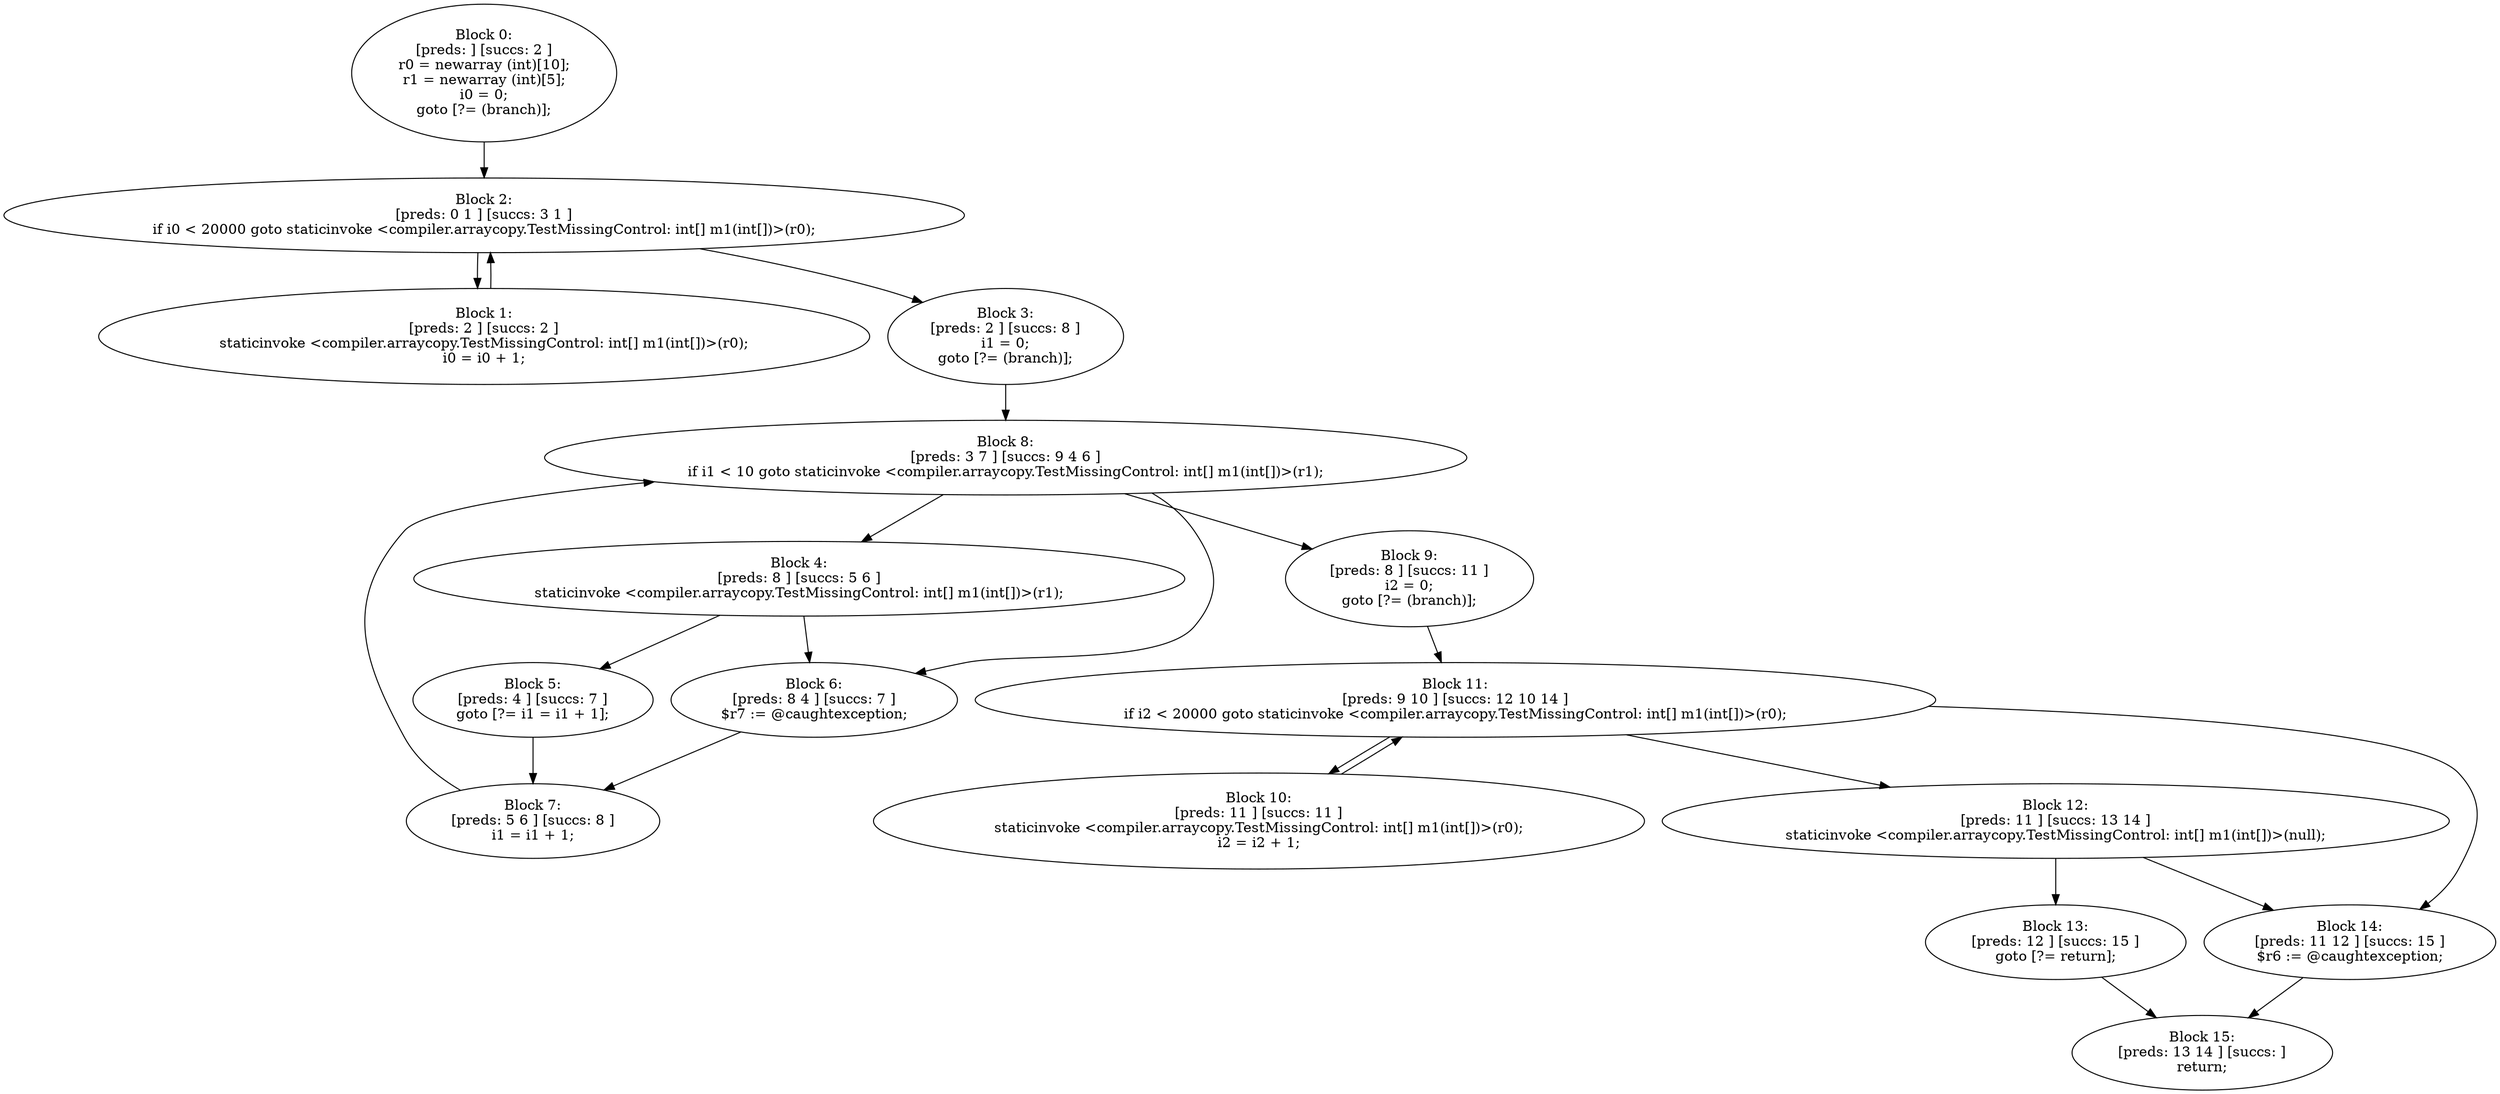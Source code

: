 digraph "unitGraph" {
    "Block 0:
[preds: ] [succs: 2 ]
r0 = newarray (int)[10];
r1 = newarray (int)[5];
i0 = 0;
goto [?= (branch)];
"
    "Block 1:
[preds: 2 ] [succs: 2 ]
staticinvoke <compiler.arraycopy.TestMissingControl: int[] m1(int[])>(r0);
i0 = i0 + 1;
"
    "Block 2:
[preds: 0 1 ] [succs: 3 1 ]
if i0 < 20000 goto staticinvoke <compiler.arraycopy.TestMissingControl: int[] m1(int[])>(r0);
"
    "Block 3:
[preds: 2 ] [succs: 8 ]
i1 = 0;
goto [?= (branch)];
"
    "Block 4:
[preds: 8 ] [succs: 5 6 ]
staticinvoke <compiler.arraycopy.TestMissingControl: int[] m1(int[])>(r1);
"
    "Block 5:
[preds: 4 ] [succs: 7 ]
goto [?= i1 = i1 + 1];
"
    "Block 6:
[preds: 8 4 ] [succs: 7 ]
$r7 := @caughtexception;
"
    "Block 7:
[preds: 5 6 ] [succs: 8 ]
i1 = i1 + 1;
"
    "Block 8:
[preds: 3 7 ] [succs: 9 4 6 ]
if i1 < 10 goto staticinvoke <compiler.arraycopy.TestMissingControl: int[] m1(int[])>(r1);
"
    "Block 9:
[preds: 8 ] [succs: 11 ]
i2 = 0;
goto [?= (branch)];
"
    "Block 10:
[preds: 11 ] [succs: 11 ]
staticinvoke <compiler.arraycopy.TestMissingControl: int[] m1(int[])>(r0);
i2 = i2 + 1;
"
    "Block 11:
[preds: 9 10 ] [succs: 12 10 14 ]
if i2 < 20000 goto staticinvoke <compiler.arraycopy.TestMissingControl: int[] m1(int[])>(r0);
"
    "Block 12:
[preds: 11 ] [succs: 13 14 ]
staticinvoke <compiler.arraycopy.TestMissingControl: int[] m1(int[])>(null);
"
    "Block 13:
[preds: 12 ] [succs: 15 ]
goto [?= return];
"
    "Block 14:
[preds: 11 12 ] [succs: 15 ]
$r6 := @caughtexception;
"
    "Block 15:
[preds: 13 14 ] [succs: ]
return;
"
    "Block 0:
[preds: ] [succs: 2 ]
r0 = newarray (int)[10];
r1 = newarray (int)[5];
i0 = 0;
goto [?= (branch)];
"->"Block 2:
[preds: 0 1 ] [succs: 3 1 ]
if i0 < 20000 goto staticinvoke <compiler.arraycopy.TestMissingControl: int[] m1(int[])>(r0);
";
    "Block 1:
[preds: 2 ] [succs: 2 ]
staticinvoke <compiler.arraycopy.TestMissingControl: int[] m1(int[])>(r0);
i0 = i0 + 1;
"->"Block 2:
[preds: 0 1 ] [succs: 3 1 ]
if i0 < 20000 goto staticinvoke <compiler.arraycopy.TestMissingControl: int[] m1(int[])>(r0);
";
    "Block 2:
[preds: 0 1 ] [succs: 3 1 ]
if i0 < 20000 goto staticinvoke <compiler.arraycopy.TestMissingControl: int[] m1(int[])>(r0);
"->"Block 3:
[preds: 2 ] [succs: 8 ]
i1 = 0;
goto [?= (branch)];
";
    "Block 2:
[preds: 0 1 ] [succs: 3 1 ]
if i0 < 20000 goto staticinvoke <compiler.arraycopy.TestMissingControl: int[] m1(int[])>(r0);
"->"Block 1:
[preds: 2 ] [succs: 2 ]
staticinvoke <compiler.arraycopy.TestMissingControl: int[] m1(int[])>(r0);
i0 = i0 + 1;
";
    "Block 3:
[preds: 2 ] [succs: 8 ]
i1 = 0;
goto [?= (branch)];
"->"Block 8:
[preds: 3 7 ] [succs: 9 4 6 ]
if i1 < 10 goto staticinvoke <compiler.arraycopy.TestMissingControl: int[] m1(int[])>(r1);
";
    "Block 4:
[preds: 8 ] [succs: 5 6 ]
staticinvoke <compiler.arraycopy.TestMissingControl: int[] m1(int[])>(r1);
"->"Block 5:
[preds: 4 ] [succs: 7 ]
goto [?= i1 = i1 + 1];
";
    "Block 4:
[preds: 8 ] [succs: 5 6 ]
staticinvoke <compiler.arraycopy.TestMissingControl: int[] m1(int[])>(r1);
"->"Block 6:
[preds: 8 4 ] [succs: 7 ]
$r7 := @caughtexception;
";
    "Block 5:
[preds: 4 ] [succs: 7 ]
goto [?= i1 = i1 + 1];
"->"Block 7:
[preds: 5 6 ] [succs: 8 ]
i1 = i1 + 1;
";
    "Block 6:
[preds: 8 4 ] [succs: 7 ]
$r7 := @caughtexception;
"->"Block 7:
[preds: 5 6 ] [succs: 8 ]
i1 = i1 + 1;
";
    "Block 7:
[preds: 5 6 ] [succs: 8 ]
i1 = i1 + 1;
"->"Block 8:
[preds: 3 7 ] [succs: 9 4 6 ]
if i1 < 10 goto staticinvoke <compiler.arraycopy.TestMissingControl: int[] m1(int[])>(r1);
";
    "Block 8:
[preds: 3 7 ] [succs: 9 4 6 ]
if i1 < 10 goto staticinvoke <compiler.arraycopy.TestMissingControl: int[] m1(int[])>(r1);
"->"Block 9:
[preds: 8 ] [succs: 11 ]
i2 = 0;
goto [?= (branch)];
";
    "Block 8:
[preds: 3 7 ] [succs: 9 4 6 ]
if i1 < 10 goto staticinvoke <compiler.arraycopy.TestMissingControl: int[] m1(int[])>(r1);
"->"Block 4:
[preds: 8 ] [succs: 5 6 ]
staticinvoke <compiler.arraycopy.TestMissingControl: int[] m1(int[])>(r1);
";
    "Block 8:
[preds: 3 7 ] [succs: 9 4 6 ]
if i1 < 10 goto staticinvoke <compiler.arraycopy.TestMissingControl: int[] m1(int[])>(r1);
"->"Block 6:
[preds: 8 4 ] [succs: 7 ]
$r7 := @caughtexception;
";
    "Block 9:
[preds: 8 ] [succs: 11 ]
i2 = 0;
goto [?= (branch)];
"->"Block 11:
[preds: 9 10 ] [succs: 12 10 14 ]
if i2 < 20000 goto staticinvoke <compiler.arraycopy.TestMissingControl: int[] m1(int[])>(r0);
";
    "Block 10:
[preds: 11 ] [succs: 11 ]
staticinvoke <compiler.arraycopy.TestMissingControl: int[] m1(int[])>(r0);
i2 = i2 + 1;
"->"Block 11:
[preds: 9 10 ] [succs: 12 10 14 ]
if i2 < 20000 goto staticinvoke <compiler.arraycopy.TestMissingControl: int[] m1(int[])>(r0);
";
    "Block 11:
[preds: 9 10 ] [succs: 12 10 14 ]
if i2 < 20000 goto staticinvoke <compiler.arraycopy.TestMissingControl: int[] m1(int[])>(r0);
"->"Block 12:
[preds: 11 ] [succs: 13 14 ]
staticinvoke <compiler.arraycopy.TestMissingControl: int[] m1(int[])>(null);
";
    "Block 11:
[preds: 9 10 ] [succs: 12 10 14 ]
if i2 < 20000 goto staticinvoke <compiler.arraycopy.TestMissingControl: int[] m1(int[])>(r0);
"->"Block 10:
[preds: 11 ] [succs: 11 ]
staticinvoke <compiler.arraycopy.TestMissingControl: int[] m1(int[])>(r0);
i2 = i2 + 1;
";
    "Block 11:
[preds: 9 10 ] [succs: 12 10 14 ]
if i2 < 20000 goto staticinvoke <compiler.arraycopy.TestMissingControl: int[] m1(int[])>(r0);
"->"Block 14:
[preds: 11 12 ] [succs: 15 ]
$r6 := @caughtexception;
";
    "Block 12:
[preds: 11 ] [succs: 13 14 ]
staticinvoke <compiler.arraycopy.TestMissingControl: int[] m1(int[])>(null);
"->"Block 13:
[preds: 12 ] [succs: 15 ]
goto [?= return];
";
    "Block 12:
[preds: 11 ] [succs: 13 14 ]
staticinvoke <compiler.arraycopy.TestMissingControl: int[] m1(int[])>(null);
"->"Block 14:
[preds: 11 12 ] [succs: 15 ]
$r6 := @caughtexception;
";
    "Block 13:
[preds: 12 ] [succs: 15 ]
goto [?= return];
"->"Block 15:
[preds: 13 14 ] [succs: ]
return;
";
    "Block 14:
[preds: 11 12 ] [succs: 15 ]
$r6 := @caughtexception;
"->"Block 15:
[preds: 13 14 ] [succs: ]
return;
";
}
